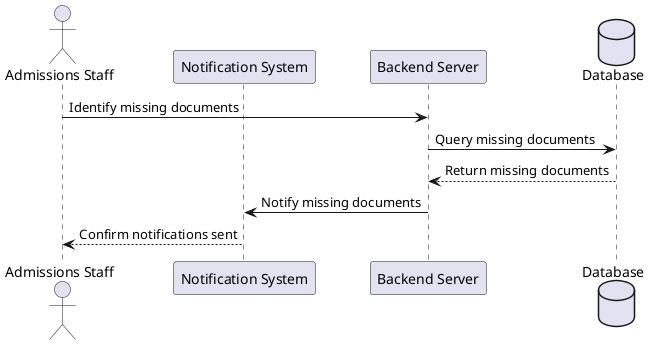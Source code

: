 ; filepath: /home/slightlywind/Repositories/Legacy/SWD392/sequence_diagrams/notify_missing_documents.puml
@startuml
actor "Admissions Staff" as Staff
participant "Notification System" as NotificationSystem
participant "Backend Server" as BackendServer
database Database

Staff -> BackendServer: Identify missing documents
BackendServer -> Database: Query missing documents
Database --> BackendServer: Return missing documents
BackendServer -> NotificationSystem: Notify missing documents
NotificationSystem --> Staff: Confirm notifications sent
@enduml